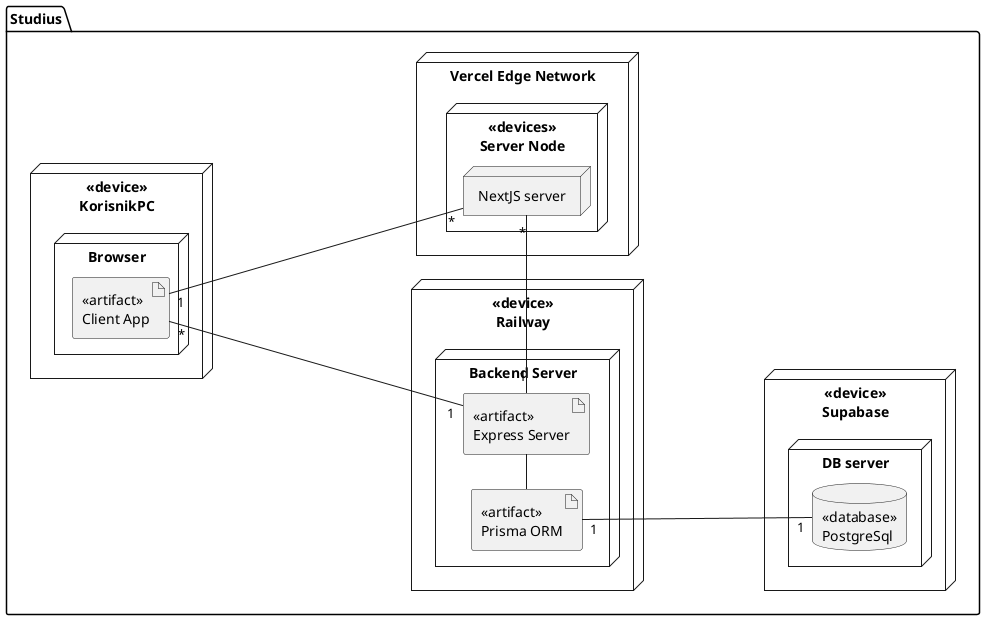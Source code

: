 @startuml

left to right direction

package "Studius" {
	node "<<device>>\nKorisnikPC" {
		node "Browser" as B {
			artifact "<<artifact>>\nClient App" as CA
		}
	}
	node "Vercel Edge Network" {
		node "<<devices>>\nServer Node" {
			node "NextJS server" as SEN
		}
	}
	node "<<device>>\nRailway" {
			node "Backend Server" as BS {
				artifact "<<artifact>>\nExpress Server" as ES
				artifact "<<artifact>>\nPrisma ORM" as P
			}
	}
	node "<<device>>\nSupabase" {
		node "DB server" {
			database "<<database>>\nPostgreSql" as SQL
		}
	}

	CA "1" ---- "*" SEN
	CA "*" - "1" ES
	SEN "*" - "1" ES
	P - ES
	P "1" -- "1" SQL
}

@enduml